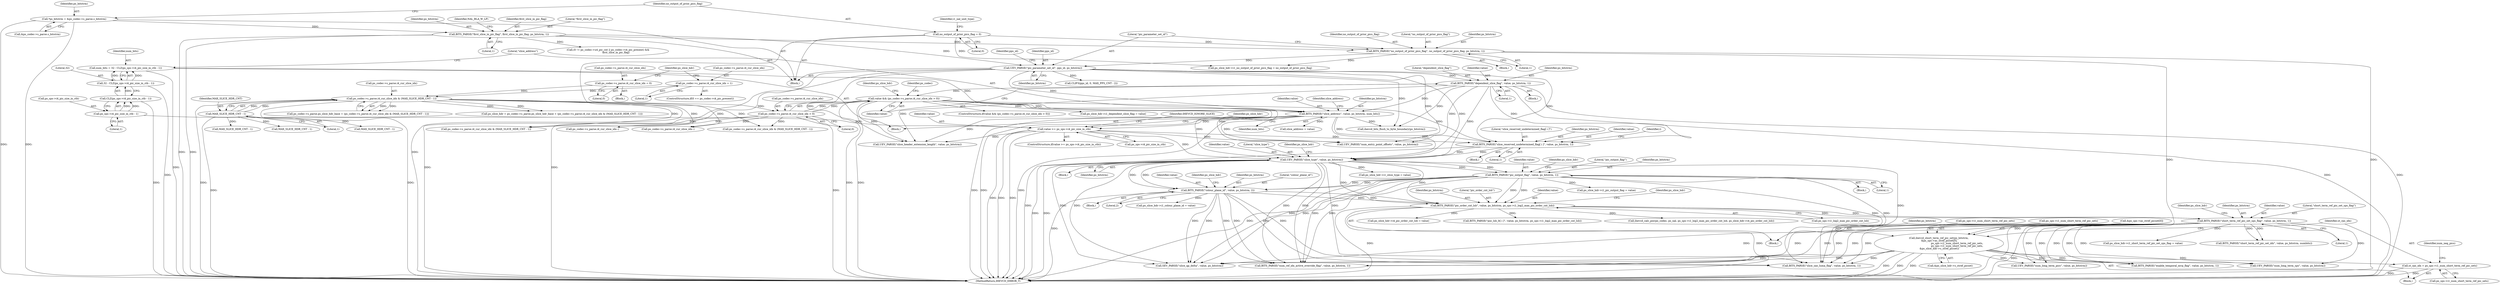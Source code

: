 digraph "0_Android_913d9e8d93d6b81bb8eac3fc2c1426651f5b259d@pointer" {
"1000796" [label="(Call,st_rps_idx = ps_sps->i1_num_short_term_ref_pic_sets)"];
"1000778" [label="(Call,ihevcd_short_term_ref_pic_set(ps_bitstrm,\n &ps_sps->as_stref_picset[0],\n                                              ps_sps->i1_num_short_term_ref_pic_sets,\n                                              ps_sps->i1_num_short_term_ref_pic_sets,\n &ps_slice_hdr->s_stref_picset))"];
"1000694" [label="(Call,BITS_PARSE(\"short_term_ref_pic_set_sps_flag\", value, ps_bitstrm, 1))"];
"1000682" [label="(Call,BITS_PARSE(\"pic_order_cnt_lsb\", value, ps_bitstrm, ps_sps->i1_log2_max_pic_order_cnt_lsb))"];
"1000637" [label="(Call,BITS_PARSE(\"pic_output_flag\", value, ps_bitstrm, 1))"];
"1000592" [label="(Call,UEV_PARSE(\"slice_type\", value, ps_bitstrm))"];
"1000587" [label="(Call,BITS_PARSE(\"slice_reserved_undetermined_flag[ i ]\", value, ps_bitstrm, 1))"];
"1000537" [label="(Call,value >= ps_sps->i4_pic_size_in_ctb)"];
"1000528" [label="(Call,BITS_PARSE(\"slice_address\", value, ps_bitstrm, num_bits))"];
"1000428" [label="(Call,value && (ps_codec->s_parse.i4_cur_slice_idx > 0))"];
"1000422" [label="(Call,BITS_PARSE(\"dependent_slice_flag\", value, ps_bitstrm, 1))"];
"1000209" [label="(Call,UEV_PARSE(\"pic_parameter_set_id\", pps_id, ps_bitstrm))"];
"1000204" [label="(Call,BITS_PARSE(\"no_output_of_prior_pics_flag\", no_output_of_prior_pics_flag, ps_bitstrm, 1))"];
"1000159" [label="(Call,no_output_of_prior_pics_flag = 0)"];
"1000190" [label="(Call,BITS_PARSE(\"first_slice_in_pic_flag\", first_slice_in_pic_flag, ps_bitstrm, 1))"];
"1000147" [label="(Call,*ps_bitstrm = &ps_codec->s_parse.s_bitstrm)"];
"1000430" [label="(Call,ps_codec->s_parse.i4_cur_slice_idx > 0)"];
"1000405" [label="(Call,ps_codec->s_parse.i4_cur_slice_idx & (MAX_SLICE_HDR_CNT - 1))"];
"1000375" [label="(Call,ps_codec->s_parse.i4_cur_slice_idx = 0)"];
"1000390" [label="(Call,ps_codec->s_parse.i4_cur_slice_idx = 1)"];
"1000411" [label="(Call,MAX_SLICE_HDR_CNT - 1)"];
"1000518" [label="(Call,num_bits = 32 - CLZ(ps_sps->i4_pic_size_in_ctb - 1))"];
"1000520" [label="(Call,32 - CLZ(ps_sps->i4_pic_size_in_ctb - 1))"];
"1000522" [label="(Call,CLZ(ps_sps->i4_pic_size_in_ctb - 1))"];
"1000523" [label="(Call,ps_sps->i4_pic_size_in_ctb - 1)"];
"1000659" [label="(Call,BITS_PARSE(\"colour_plane_id\", value, ps_bitstrm, 2))"];
"1000422" [label="(Call,BITS_PARSE(\"dependent_slice_flag\", value, ps_bitstrm, 1))"];
"1000686" [label="(Call,ps_sps->i1_log2_max_pic_order_cnt_lsb)"];
"1000160" [label="(Identifier,no_output_of_prior_pics_flag)"];
"1000588" [label="(Literal,\"slice_reserved_undetermined_flag[ i ]\")"];
"1000193" [label="(Identifier,ps_bitstrm)"];
"1000638" [label="(Literal,\"pic_output_flag\")"];
"1000786" [label="(Call,ps_sps->i1_num_short_term_ref_pic_sets)"];
"1002617" [label="(MethodReturn,IHEVCD_ERROR_T)"];
"1000689" [label="(Call,ps_slice_hdr->i4_pic_order_cnt_lsb = value)"];
"1000518" [label="(Call,num_bits = 32 - CLZ(ps_sps->i4_pic_size_in_ctb - 1))"];
"1000440" [label="(Call,ps_codec->s_parse.i4_cur_slice_idx & (MAX_SLICE_HDR_CNT - 1))"];
"1001169" [label="(Call,BITS_PARSE(\"num_ref_idx_active_override_flag\", value, ps_bitstrm, 1))"];
"1000640" [label="(Identifier,ps_bitstrm)"];
"1001081" [label="(Call,BITS_PARSE(\"enable_temporal_mvp_flag\", value, ps_bitstrm, 1))"];
"1000532" [label="(Identifier,num_bits)"];
"1000780" [label="(Call,&ps_sps->as_stref_picset[0])"];
"1000406" [label="(Call,ps_codec->s_parse.i4_cur_slice_idx)"];
"1000537" [label="(Call,value >= ps_sps->i4_pic_size_in_ctb)"];
"1000212" [label="(Identifier,ps_bitstrm)"];
"1000210" [label="(Literal,\"pic_parameter_set_id\")"];
"1000194" [label="(Literal,1)"];
"1000431" [label="(Call,ps_codec->s_parse.i4_cur_slice_idx)"];
"1000159" [label="(Call,no_output_of_prior_pics_flag = 0)"];
"1000528" [label="(Call,BITS_PARSE(\"slice_address\", value, ps_bitstrm, num_bits))"];
"1000531" [label="(Identifier,ps_bitstrm)"];
"1000390" [label="(Call,ps_codec->s_parse.i4_cur_slice_idx = 1)"];
"1000523" [label="(Call,ps_sps->i4_pic_size_in_ctb - 1)"];
"1000590" [label="(Identifier,ps_bitstrm)"];
"1000636" [label="(Block,)"];
"1000778" [label="(Call,ihevcd_short_term_ref_pic_set(ps_bitstrm,\n &ps_sps->as_stref_picset[0],\n                                              ps_sps->i1_num_short_term_ref_pic_sets,\n                                              ps_sps->i1_num_short_term_ref_pic_sets,\n &ps_slice_hdr->s_stref_picset))"];
"1000405" [label="(Call,ps_codec->s_parse.i4_cur_slice_idx & (MAX_SLICE_HDR_CNT - 1))"];
"1000538" [label="(Identifier,value)"];
"1000527" [label="(Literal,1)"];
"1000215" [label="(Call,CLIP3(pps_id, 0, MAX_PPS_CNT - 2))"];
"1000427" [label="(ControlStructure,if(value && (ps_codec->s_parse.i4_cur_slice_idx > 0)))"];
"1000203" [label="(Block,)"];
"1000413" [label="(Literal,1)"];
"1001106" [label="(Call,BITS_PARSE(\"slice_sao_luma_flag\", value, ps_bitstrm, 1))"];
"1000641" [label="(Literal,1)"];
"1000204" [label="(Call,BITS_PARSE(\"no_output_of_prior_pics_flag\", no_output_of_prior_pics_flag, ps_bitstrm, 1))"];
"1000697" [label="(Identifier,ps_bitstrm)"];
"1000596" [label="(Call,ps_slice_hdr->i1_slice_type = value)"];
"1000214" [label="(Identifier,pps_id)"];
"1000592" [label="(Call,UEV_PARSE(\"slice_type\", value, ps_bitstrm))"];
"1000147" [label="(Call,*ps_bitstrm = &ps_codec->s_parse.s_bitstrm)"];
"1000589" [label="(Identifier,value)"];
"1000536" [label="(ControlStructure,if(value >= ps_sps->i4_pic_size_in_ctb))"];
"1000516" [label="(Block,)"];
"1000375" [label="(Call,ps_codec->s_parse.i4_cur_slice_idx = 0)"];
"1000198" [label="(Identifier,NAL_BLA_W_LP)"];
"1000684" [label="(Identifier,value)"];
"1001712" [label="(Call,ps_codec->s_parse.i4_cur_slice_idx--)"];
"1000666" [label="(Identifier,ps_slice_hdr)"];
"1000691" [label="(Identifier,ps_slice_hdr)"];
"1000662" [label="(Identifier,ps_bitstrm)"];
"1000696" [label="(Identifier,value)"];
"1000543" [label="(Identifier,IHEVCD_IGNORE_SLICE)"];
"1000552" [label="(Identifier,ps_slice_hdr)"];
"1000529" [label="(Literal,\"slice_address\")"];
"1000284" [label="(Call,(0 != ps_codec->u4_pic_cnt || ps_codec->i4_pic_present) &&\n                    first_slice_in_pic_flag)"];
"1000161" [label="(Literal,0)"];
"1000521" [label="(Literal,32)"];
"1000777" [label="(Block,)"];
"1000520" [label="(Call,32 - CLZ(ps_sps->i4_pic_size_in_ctb - 1))"];
"1000522" [label="(Call,CLZ(ps_sps->i4_pic_size_in_ctb - 1))"];
"1000637" [label="(Call,BITS_PARSE(\"pic_output_flag\", value, ps_bitstrm, 1))"];
"1000639" [label="(Identifier,value)"];
"1000384" [label="(ControlStructure,if(0 == ps_codec->i4_pic_present))"];
"1000376" [label="(Call,ps_codec->s_parse.i4_cur_slice_idx)"];
"1000945" [label="(Call,BITS_PARSE(\"poc_lsb_lt[ i ]\", value, ps_bitstrm, ps_sps->i1_log2_max_pic_order_cnt_lsb))"];
"1000428" [label="(Call,value && (ps_codec->s_parse.i4_cur_slice_idx > 0))"];
"1000677" [label="(Block,)"];
"1002016" [label="(Call,ihevcd_bits_flush_to_byte_boundary(ps_bitstrm))"];
"1000425" [label="(Identifier,ps_bitstrm)"];
"1000423" [label="(Literal,\"dependent_slice_flag\")"];
"1000587" [label="(Call,BITS_PARSE(\"slice_reserved_undetermined_flag[ i ]\", value, ps_bitstrm, 1))"];
"1000594" [label="(Identifier,value)"];
"1000399" [label="(Call,ps_codec->s_parse.ps_slice_hdr_base + (ps_codec->s_parse.i4_cur_slice_idx & (MAX_SLICE_HDR_CNT - 1)))"];
"1000436" [label="(Literal,0)"];
"1000554" [label="(Block,)"];
"1000682" [label="(Call,BITS_PARSE(\"pic_order_cnt_lsb\", value, ps_bitstrm, ps_sps->i1_log2_max_pic_order_cnt_lsb))"];
"1000421" [label="(Block,)"];
"1002518" [label="(Call,ps_codec->s_parse.i4_cur_slice_idx & (MAX_SLICE_HDR_CNT - 1))"];
"1002524" [label="(Call,MAX_SLICE_HDR_CNT - 1)"];
"1000685" [label="(Identifier,ps_bitstrm)"];
"1000460" [label="(Call,ps_slice_hdr->i1_dependent_slice_flag = value)"];
"1000430" [label="(Call,ps_codec->s_parse.i4_cur_slice_idx > 0)"];
"1001454" [label="(Call,SEV_PARSE(\"slice_qp_delta\", value, ps_bitstrm))"];
"1000699" [label="(Call,ps_slice_hdr->i1_short_term_ref_pic_set_sps_flag = value)"];
"1000734" [label="(Call,BITS_PARSE(\"short_term_ref_pic_set_idx\", value, ps_bitstrm, numbits))"];
"1000164" [label="(Identifier,i1_nal_unit_type)"];
"1000779" [label="(Identifier,ps_bitstrm)"];
"1000446" [label="(Call,MAX_SLICE_HDR_CNT - 1)"];
"1000698" [label="(Literal,1)"];
"1000412" [label="(Identifier,MAX_SLICE_HDR_CNT)"];
"1000192" [label="(Identifier,first_slice_in_pic_flag)"];
"1000595" [label="(Identifier,ps_bitstrm)"];
"1000834" [label="(Call,UEV_PARSE(\"num_long_term_sps\", value, ps_bitstrm))"];
"1000424" [label="(Identifier,value)"];
"1000533" [label="(Call,slice_address = value)"];
"1000391" [label="(Call,ps_codec->s_parse.i4_cur_slice_idx)"];
"1000429" [label="(Identifier,value)"];
"1000789" [label="(Call,ps_sps->i1_num_short_term_ref_pic_sets)"];
"1000132" [label="(Block,)"];
"1001990" [label="(Call,UEV_PARSE(\"slice_header_extension_length\", value, ps_bitstrm))"];
"1000397" [label="(Call,ps_slice_hdr = ps_codec->s_parse.ps_slice_hdr_base + (ps_codec->s_parse.i4_cur_slice_idx & (MAX_SLICE_HDR_CNT - 1)))"];
"1000586" [label="(Block,)"];
"1000148" [label="(Identifier,ps_bitstrm)"];
"1000398" [label="(Identifier,ps_slice_hdr)"];
"1000524" [label="(Call,ps_sps->i4_pic_size_in_ctb)"];
"1000792" [label="(Call,&ps_slice_hdr->s_stref_picset)"];
"1000798" [label="(Call,ps_sps->i1_num_short_term_ref_pic_sets)"];
"1000593" [label="(Literal,\"slice_type\")"];
"1000209" [label="(Call,UEV_PARSE(\"pic_parameter_set_id\", pps_id, ps_bitstrm))"];
"1001771" [label="(Call,ps_codec->s_parse.i4_cur_slice_idx--)"];
"1000439" [label="(Identifier,ps_codec)"];
"1000381" [label="(Literal,0)"];
"1001883" [label="(Call,UEV_PARSE(\"num_entry_point_offsets\", value, ps_bitstrm))"];
"1000206" [label="(Identifier,no_output_of_prior_pics_flag)"];
"1000530" [label="(Identifier,value)"];
"1000205" [label="(Literal,\"no_output_of_prior_pics_flag\")"];
"1000642" [label="(Call,ps_slice_hdr->i1_pic_output_flag = value)"];
"1000207" [label="(Identifier,ps_bitstrm)"];
"1000539" [label="(Call,ps_sps->i4_pic_size_in_ctb)"];
"1000695" [label="(Literal,\"short_term_ref_pic_set_sps_flag\")"];
"1000149" [label="(Call,&ps_codec->s_parse.s_bitstrm)"];
"1000591" [label="(Literal,1)"];
"1000211" [label="(Identifier,pps_id)"];
"1000462" [label="(Identifier,ps_slice_hdr)"];
"1000659" [label="(Call,BITS_PARSE(\"colour_plane_id\", value, ps_bitstrm, 2))"];
"1000519" [label="(Identifier,num_bits)"];
"1000208" [label="(Literal,1)"];
"1000664" [label="(Call,ps_slice_hdr->i1_colour_plane_id = value)"];
"1000660" [label="(Literal,\"colour_plane_id\")"];
"1000796" [label="(Call,st_rps_idx = ps_sps->i1_num_short_term_ref_pic_sets)"];
"1000644" [label="(Identifier,ps_slice_hdr)"];
"1000396" [label="(Literal,1)"];
"1000374" [label="(Block,)"];
"1000190" [label="(Call,BITS_PARSE(\"first_slice_in_pic_flag\", first_slice_in_pic_flag, ps_bitstrm, 1))"];
"1000797" [label="(Identifier,st_rps_idx)"];
"1000191" [label="(Literal,\"first_slice_in_pic_flag\")"];
"1000534" [label="(Identifier,slice_address)"];
"1000663" [label="(Literal,2)"];
"1000658" [label="(Block,)"];
"1000661" [label="(Identifier,value)"];
"1000694" [label="(Call,BITS_PARSE(\"short_term_ref_pic_set_sps_flag\", value, ps_bitstrm, 1))"];
"1000857" [label="(Call,UEV_PARSE(\"num_long_term_pics\", value, ps_bitstrm))"];
"1000426" [label="(Literal,1)"];
"1001658" [label="(Call,ihevcd_calc_poc(ps_codec, ps_nal, ps_sps->i1_log2_max_pic_order_cnt_lsb, ps_slice_hdr->i4_pic_order_cnt_lsb))"];
"1000501" [label="(Call,ps_slice_hdr->i1_no_output_of_prior_pics_flag = no_output_of_prior_pics_flag)"];
"1000585" [label="(Identifier,i)"];
"1001808" [label="(Call,MAX_SLICE_HDR_CNT - 1)"];
"1000701" [label="(Identifier,ps_slice_hdr)"];
"1000683" [label="(Literal,\"pic_order_cnt_lsb\")"];
"1000802" [label="(Identifier,num_neg_pics)"];
"1000598" [label="(Identifier,ps_slice_hdr)"];
"1000411" [label="(Call,MAX_SLICE_HDR_CNT - 1)"];
"1000796" -> "1000777"  [label="AST: "];
"1000796" -> "1000798"  [label="CFG: "];
"1000797" -> "1000796"  [label="AST: "];
"1000798" -> "1000796"  [label="AST: "];
"1000802" -> "1000796"  [label="CFG: "];
"1000796" -> "1002617"  [label="DDG: "];
"1000796" -> "1002617"  [label="DDG: "];
"1000778" -> "1000796"  [label="DDG: "];
"1000778" -> "1000777"  [label="AST: "];
"1000778" -> "1000792"  [label="CFG: "];
"1000779" -> "1000778"  [label="AST: "];
"1000780" -> "1000778"  [label="AST: "];
"1000786" -> "1000778"  [label="AST: "];
"1000789" -> "1000778"  [label="AST: "];
"1000792" -> "1000778"  [label="AST: "];
"1000797" -> "1000778"  [label="CFG: "];
"1000778" -> "1002617"  [label="DDG: "];
"1000778" -> "1002617"  [label="DDG: "];
"1000778" -> "1002617"  [label="DDG: "];
"1000694" -> "1000778"  [label="DDG: "];
"1000778" -> "1000834"  [label="DDG: "];
"1000778" -> "1000857"  [label="DDG: "];
"1000778" -> "1001081"  [label="DDG: "];
"1000778" -> "1001106"  [label="DDG: "];
"1000778" -> "1001169"  [label="DDG: "];
"1000778" -> "1001454"  [label="DDG: "];
"1000694" -> "1000677"  [label="AST: "];
"1000694" -> "1000698"  [label="CFG: "];
"1000695" -> "1000694"  [label="AST: "];
"1000696" -> "1000694"  [label="AST: "];
"1000697" -> "1000694"  [label="AST: "];
"1000698" -> "1000694"  [label="AST: "];
"1000701" -> "1000694"  [label="CFG: "];
"1000694" -> "1002617"  [label="DDG: "];
"1000682" -> "1000694"  [label="DDG: "];
"1000682" -> "1000694"  [label="DDG: "];
"1000694" -> "1000699"  [label="DDG: "];
"1000694" -> "1000734"  [label="DDG: "];
"1000694" -> "1000734"  [label="DDG: "];
"1000694" -> "1000834"  [label="DDG: "];
"1000694" -> "1000834"  [label="DDG: "];
"1000694" -> "1000857"  [label="DDG: "];
"1000694" -> "1000857"  [label="DDG: "];
"1000694" -> "1001081"  [label="DDG: "];
"1000694" -> "1001081"  [label="DDG: "];
"1000694" -> "1001106"  [label="DDG: "];
"1000694" -> "1001106"  [label="DDG: "];
"1000694" -> "1001169"  [label="DDG: "];
"1000694" -> "1001169"  [label="DDG: "];
"1000694" -> "1001454"  [label="DDG: "];
"1000694" -> "1001454"  [label="DDG: "];
"1000682" -> "1000677"  [label="AST: "];
"1000682" -> "1000686"  [label="CFG: "];
"1000683" -> "1000682"  [label="AST: "];
"1000684" -> "1000682"  [label="AST: "];
"1000685" -> "1000682"  [label="AST: "];
"1000686" -> "1000682"  [label="AST: "];
"1000691" -> "1000682"  [label="CFG: "];
"1000682" -> "1002617"  [label="DDG: "];
"1000682" -> "1002617"  [label="DDG: "];
"1000637" -> "1000682"  [label="DDG: "];
"1000637" -> "1000682"  [label="DDG: "];
"1000659" -> "1000682"  [label="DDG: "];
"1000659" -> "1000682"  [label="DDG: "];
"1000592" -> "1000682"  [label="DDG: "];
"1000592" -> "1000682"  [label="DDG: "];
"1000682" -> "1000689"  [label="DDG: "];
"1000682" -> "1000945"  [label="DDG: "];
"1000682" -> "1001658"  [label="DDG: "];
"1000637" -> "1000636"  [label="AST: "];
"1000637" -> "1000641"  [label="CFG: "];
"1000638" -> "1000637"  [label="AST: "];
"1000639" -> "1000637"  [label="AST: "];
"1000640" -> "1000637"  [label="AST: "];
"1000641" -> "1000637"  [label="AST: "];
"1000644" -> "1000637"  [label="CFG: "];
"1000637" -> "1002617"  [label="DDG: "];
"1000592" -> "1000637"  [label="DDG: "];
"1000592" -> "1000637"  [label="DDG: "];
"1000637" -> "1000642"  [label="DDG: "];
"1000637" -> "1000659"  [label="DDG: "];
"1000637" -> "1000659"  [label="DDG: "];
"1000637" -> "1001106"  [label="DDG: "];
"1000637" -> "1001106"  [label="DDG: "];
"1000637" -> "1001169"  [label="DDG: "];
"1000637" -> "1001169"  [label="DDG: "];
"1000637" -> "1001454"  [label="DDG: "];
"1000637" -> "1001454"  [label="DDG: "];
"1000592" -> "1000554"  [label="AST: "];
"1000592" -> "1000595"  [label="CFG: "];
"1000593" -> "1000592"  [label="AST: "];
"1000594" -> "1000592"  [label="AST: "];
"1000595" -> "1000592"  [label="AST: "];
"1000598" -> "1000592"  [label="CFG: "];
"1000592" -> "1002617"  [label="DDG: "];
"1000592" -> "1002617"  [label="DDG: "];
"1000587" -> "1000592"  [label="DDG: "];
"1000587" -> "1000592"  [label="DDG: "];
"1000537" -> "1000592"  [label="DDG: "];
"1000428" -> "1000592"  [label="DDG: "];
"1000528" -> "1000592"  [label="DDG: "];
"1000422" -> "1000592"  [label="DDG: "];
"1000209" -> "1000592"  [label="DDG: "];
"1000592" -> "1000596"  [label="DDG: "];
"1000592" -> "1000659"  [label="DDG: "];
"1000592" -> "1000659"  [label="DDG: "];
"1000592" -> "1001106"  [label="DDG: "];
"1000592" -> "1001106"  [label="DDG: "];
"1000592" -> "1001169"  [label="DDG: "];
"1000592" -> "1001169"  [label="DDG: "];
"1000592" -> "1001454"  [label="DDG: "];
"1000592" -> "1001454"  [label="DDG: "];
"1000587" -> "1000586"  [label="AST: "];
"1000587" -> "1000591"  [label="CFG: "];
"1000588" -> "1000587"  [label="AST: "];
"1000589" -> "1000587"  [label="AST: "];
"1000590" -> "1000587"  [label="AST: "];
"1000591" -> "1000587"  [label="AST: "];
"1000585" -> "1000587"  [label="CFG: "];
"1000587" -> "1002617"  [label="DDG: "];
"1000537" -> "1000587"  [label="DDG: "];
"1000428" -> "1000587"  [label="DDG: "];
"1000528" -> "1000587"  [label="DDG: "];
"1000422" -> "1000587"  [label="DDG: "];
"1000209" -> "1000587"  [label="DDG: "];
"1000537" -> "1000536"  [label="AST: "];
"1000537" -> "1000539"  [label="CFG: "];
"1000538" -> "1000537"  [label="AST: "];
"1000539" -> "1000537"  [label="AST: "];
"1000543" -> "1000537"  [label="CFG: "];
"1000552" -> "1000537"  [label="CFG: "];
"1000537" -> "1002617"  [label="DDG: "];
"1000537" -> "1002617"  [label="DDG: "];
"1000537" -> "1002617"  [label="DDG: "];
"1000528" -> "1000537"  [label="DDG: "];
"1000523" -> "1000537"  [label="DDG: "];
"1000537" -> "1001883"  [label="DDG: "];
"1000537" -> "1001990"  [label="DDG: "];
"1000528" -> "1000516"  [label="AST: "];
"1000528" -> "1000532"  [label="CFG: "];
"1000529" -> "1000528"  [label="AST: "];
"1000530" -> "1000528"  [label="AST: "];
"1000531" -> "1000528"  [label="AST: "];
"1000532" -> "1000528"  [label="AST: "];
"1000534" -> "1000528"  [label="CFG: "];
"1000528" -> "1002617"  [label="DDG: "];
"1000528" -> "1002617"  [label="DDG: "];
"1000528" -> "1002617"  [label="DDG: "];
"1000428" -> "1000528"  [label="DDG: "];
"1000422" -> "1000528"  [label="DDG: "];
"1000209" -> "1000528"  [label="DDG: "];
"1000518" -> "1000528"  [label="DDG: "];
"1000528" -> "1000533"  [label="DDG: "];
"1000528" -> "1001883"  [label="DDG: "];
"1000528" -> "1001990"  [label="DDG: "];
"1000528" -> "1002016"  [label="DDG: "];
"1000428" -> "1000427"  [label="AST: "];
"1000428" -> "1000429"  [label="CFG: "];
"1000428" -> "1000430"  [label="CFG: "];
"1000429" -> "1000428"  [label="AST: "];
"1000430" -> "1000428"  [label="AST: "];
"1000439" -> "1000428"  [label="CFG: "];
"1000462" -> "1000428"  [label="CFG: "];
"1000428" -> "1002617"  [label="DDG: "];
"1000428" -> "1002617"  [label="DDG: "];
"1000422" -> "1000428"  [label="DDG: "];
"1000430" -> "1000428"  [label="DDG: "];
"1000430" -> "1000428"  [label="DDG: "];
"1000428" -> "1000460"  [label="DDG: "];
"1000428" -> "1001883"  [label="DDG: "];
"1000428" -> "1001990"  [label="DDG: "];
"1000422" -> "1000421"  [label="AST: "];
"1000422" -> "1000426"  [label="CFG: "];
"1000423" -> "1000422"  [label="AST: "];
"1000424" -> "1000422"  [label="AST: "];
"1000425" -> "1000422"  [label="AST: "];
"1000426" -> "1000422"  [label="AST: "];
"1000429" -> "1000422"  [label="CFG: "];
"1000422" -> "1002617"  [label="DDG: "];
"1000422" -> "1002617"  [label="DDG: "];
"1000209" -> "1000422"  [label="DDG: "];
"1000422" -> "1001883"  [label="DDG: "];
"1000422" -> "1001990"  [label="DDG: "];
"1000422" -> "1002016"  [label="DDG: "];
"1000209" -> "1000132"  [label="AST: "];
"1000209" -> "1000212"  [label="CFG: "];
"1000210" -> "1000209"  [label="AST: "];
"1000211" -> "1000209"  [label="AST: "];
"1000212" -> "1000209"  [label="AST: "];
"1000214" -> "1000209"  [label="CFG: "];
"1000209" -> "1002617"  [label="DDG: "];
"1000209" -> "1002617"  [label="DDG: "];
"1000204" -> "1000209"  [label="DDG: "];
"1000190" -> "1000209"  [label="DDG: "];
"1000209" -> "1000215"  [label="DDG: "];
"1000209" -> "1001883"  [label="DDG: "];
"1000209" -> "1001990"  [label="DDG: "];
"1000209" -> "1002016"  [label="DDG: "];
"1000204" -> "1000203"  [label="AST: "];
"1000204" -> "1000208"  [label="CFG: "];
"1000205" -> "1000204"  [label="AST: "];
"1000206" -> "1000204"  [label="AST: "];
"1000207" -> "1000204"  [label="AST: "];
"1000208" -> "1000204"  [label="AST: "];
"1000210" -> "1000204"  [label="CFG: "];
"1000204" -> "1002617"  [label="DDG: "];
"1000204" -> "1002617"  [label="DDG: "];
"1000159" -> "1000204"  [label="DDG: "];
"1000190" -> "1000204"  [label="DDG: "];
"1000204" -> "1000501"  [label="DDG: "];
"1000159" -> "1000132"  [label="AST: "];
"1000159" -> "1000161"  [label="CFG: "];
"1000160" -> "1000159"  [label="AST: "];
"1000161" -> "1000159"  [label="AST: "];
"1000164" -> "1000159"  [label="CFG: "];
"1000159" -> "1002617"  [label="DDG: "];
"1000159" -> "1000501"  [label="DDG: "];
"1000190" -> "1000132"  [label="AST: "];
"1000190" -> "1000194"  [label="CFG: "];
"1000191" -> "1000190"  [label="AST: "];
"1000192" -> "1000190"  [label="AST: "];
"1000193" -> "1000190"  [label="AST: "];
"1000194" -> "1000190"  [label="AST: "];
"1000198" -> "1000190"  [label="CFG: "];
"1000190" -> "1002617"  [label="DDG: "];
"1000190" -> "1002617"  [label="DDG: "];
"1000147" -> "1000190"  [label="DDG: "];
"1000190" -> "1000284"  [label="DDG: "];
"1000147" -> "1000132"  [label="AST: "];
"1000147" -> "1000149"  [label="CFG: "];
"1000148" -> "1000147"  [label="AST: "];
"1000149" -> "1000147"  [label="AST: "];
"1000160" -> "1000147"  [label="CFG: "];
"1000147" -> "1002617"  [label="DDG: "];
"1000147" -> "1002617"  [label="DDG: "];
"1000430" -> "1000436"  [label="CFG: "];
"1000431" -> "1000430"  [label="AST: "];
"1000436" -> "1000430"  [label="AST: "];
"1000430" -> "1002617"  [label="DDG: "];
"1000405" -> "1000430"  [label="DDG: "];
"1000430" -> "1000440"  [label="DDG: "];
"1000430" -> "1001712"  [label="DDG: "];
"1000430" -> "1001771"  [label="DDG: "];
"1000430" -> "1002518"  [label="DDG: "];
"1000405" -> "1000399"  [label="AST: "];
"1000405" -> "1000411"  [label="CFG: "];
"1000406" -> "1000405"  [label="AST: "];
"1000411" -> "1000405"  [label="AST: "];
"1000399" -> "1000405"  [label="CFG: "];
"1000405" -> "1002617"  [label="DDG: "];
"1000405" -> "1002617"  [label="DDG: "];
"1000405" -> "1000397"  [label="DDG: "];
"1000405" -> "1000397"  [label="DDG: "];
"1000405" -> "1000399"  [label="DDG: "];
"1000405" -> "1000399"  [label="DDG: "];
"1000375" -> "1000405"  [label="DDG: "];
"1000390" -> "1000405"  [label="DDG: "];
"1000411" -> "1000405"  [label="DDG: "];
"1000411" -> "1000405"  [label="DDG: "];
"1000405" -> "1000440"  [label="DDG: "];
"1000405" -> "1001712"  [label="DDG: "];
"1000405" -> "1001771"  [label="DDG: "];
"1000405" -> "1002518"  [label="DDG: "];
"1000375" -> "1000374"  [label="AST: "];
"1000375" -> "1000381"  [label="CFG: "];
"1000376" -> "1000375"  [label="AST: "];
"1000381" -> "1000375"  [label="AST: "];
"1000398" -> "1000375"  [label="CFG: "];
"1000390" -> "1000384"  [label="AST: "];
"1000390" -> "1000396"  [label="CFG: "];
"1000391" -> "1000390"  [label="AST: "];
"1000396" -> "1000390"  [label="AST: "];
"1000398" -> "1000390"  [label="CFG: "];
"1000411" -> "1000413"  [label="CFG: "];
"1000412" -> "1000411"  [label="AST: "];
"1000413" -> "1000411"  [label="AST: "];
"1000411" -> "1002617"  [label="DDG: "];
"1000411" -> "1000446"  [label="DDG: "];
"1000411" -> "1001808"  [label="DDG: "];
"1000411" -> "1002524"  [label="DDG: "];
"1000518" -> "1000516"  [label="AST: "];
"1000518" -> "1000520"  [label="CFG: "];
"1000519" -> "1000518"  [label="AST: "];
"1000520" -> "1000518"  [label="AST: "];
"1000529" -> "1000518"  [label="CFG: "];
"1000518" -> "1002617"  [label="DDG: "];
"1000520" -> "1000518"  [label="DDG: "];
"1000520" -> "1000518"  [label="DDG: "];
"1000520" -> "1000522"  [label="CFG: "];
"1000521" -> "1000520"  [label="AST: "];
"1000522" -> "1000520"  [label="AST: "];
"1000520" -> "1002617"  [label="DDG: "];
"1000522" -> "1000520"  [label="DDG: "];
"1000522" -> "1000523"  [label="CFG: "];
"1000523" -> "1000522"  [label="AST: "];
"1000522" -> "1002617"  [label="DDG: "];
"1000523" -> "1000522"  [label="DDG: "];
"1000523" -> "1000522"  [label="DDG: "];
"1000523" -> "1000527"  [label="CFG: "];
"1000524" -> "1000523"  [label="AST: "];
"1000527" -> "1000523"  [label="AST: "];
"1000659" -> "1000658"  [label="AST: "];
"1000659" -> "1000663"  [label="CFG: "];
"1000660" -> "1000659"  [label="AST: "];
"1000661" -> "1000659"  [label="AST: "];
"1000662" -> "1000659"  [label="AST: "];
"1000663" -> "1000659"  [label="AST: "];
"1000666" -> "1000659"  [label="CFG: "];
"1000659" -> "1002617"  [label="DDG: "];
"1000659" -> "1000664"  [label="DDG: "];
"1000659" -> "1001106"  [label="DDG: "];
"1000659" -> "1001106"  [label="DDG: "];
"1000659" -> "1001169"  [label="DDG: "];
"1000659" -> "1001169"  [label="DDG: "];
"1000659" -> "1001454"  [label="DDG: "];
"1000659" -> "1001454"  [label="DDG: "];
}
